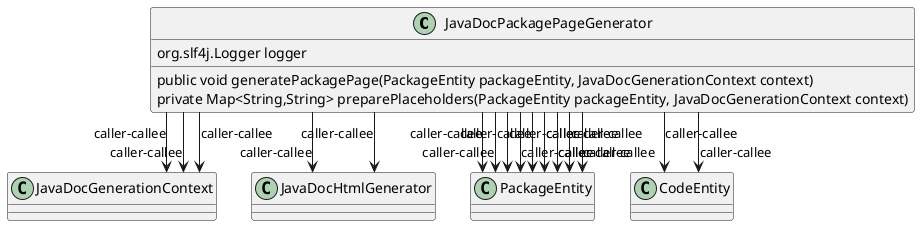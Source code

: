 @startuml
skinparam linetype Ortho
class JavaDocPackagePageGenerator {
    org.slf4j.Logger logger
    public void generatePackagePage(PackageEntity packageEntity, JavaDocGenerationContext context)
    private Map<String,String> preparePlaceholders(PackageEntity packageEntity, JavaDocGenerationContext context)
}
JavaDocPackagePageGenerator --> JavaDocGenerationContext : caller-callee
JavaDocPackagePageGenerator --> JavaDocHtmlGenerator : caller-callee
JavaDocPackagePageGenerator --> JavaDocGenerationContext : caller-callee
JavaDocPackagePageGenerator --> PackageEntity : caller-callee
JavaDocPackagePageGenerator --> JavaDocHtmlGenerator : caller-callee
JavaDocPackagePageGenerator --> PackageEntity : caller-callee
JavaDocPackagePageGenerator --> PackageEntity : caller-callee
JavaDocPackagePageGenerator --> CodeEntity : caller-callee
JavaDocPackagePageGenerator --> CodeEntity : caller-callee
JavaDocPackagePageGenerator --> PackageEntity : caller-callee
JavaDocPackagePageGenerator --> PackageEntity : caller-callee
JavaDocPackagePageGenerator --> PackageEntity : caller-callee
JavaDocPackagePageGenerator --> PackageEntity : caller-callee
JavaDocPackagePageGenerator --> PackageEntity : caller-callee
JavaDocPackagePageGenerator --> PackageEntity : caller-callee
JavaDocPackagePageGenerator --> JavaDocGenerationContext : caller-callee
@enduml
